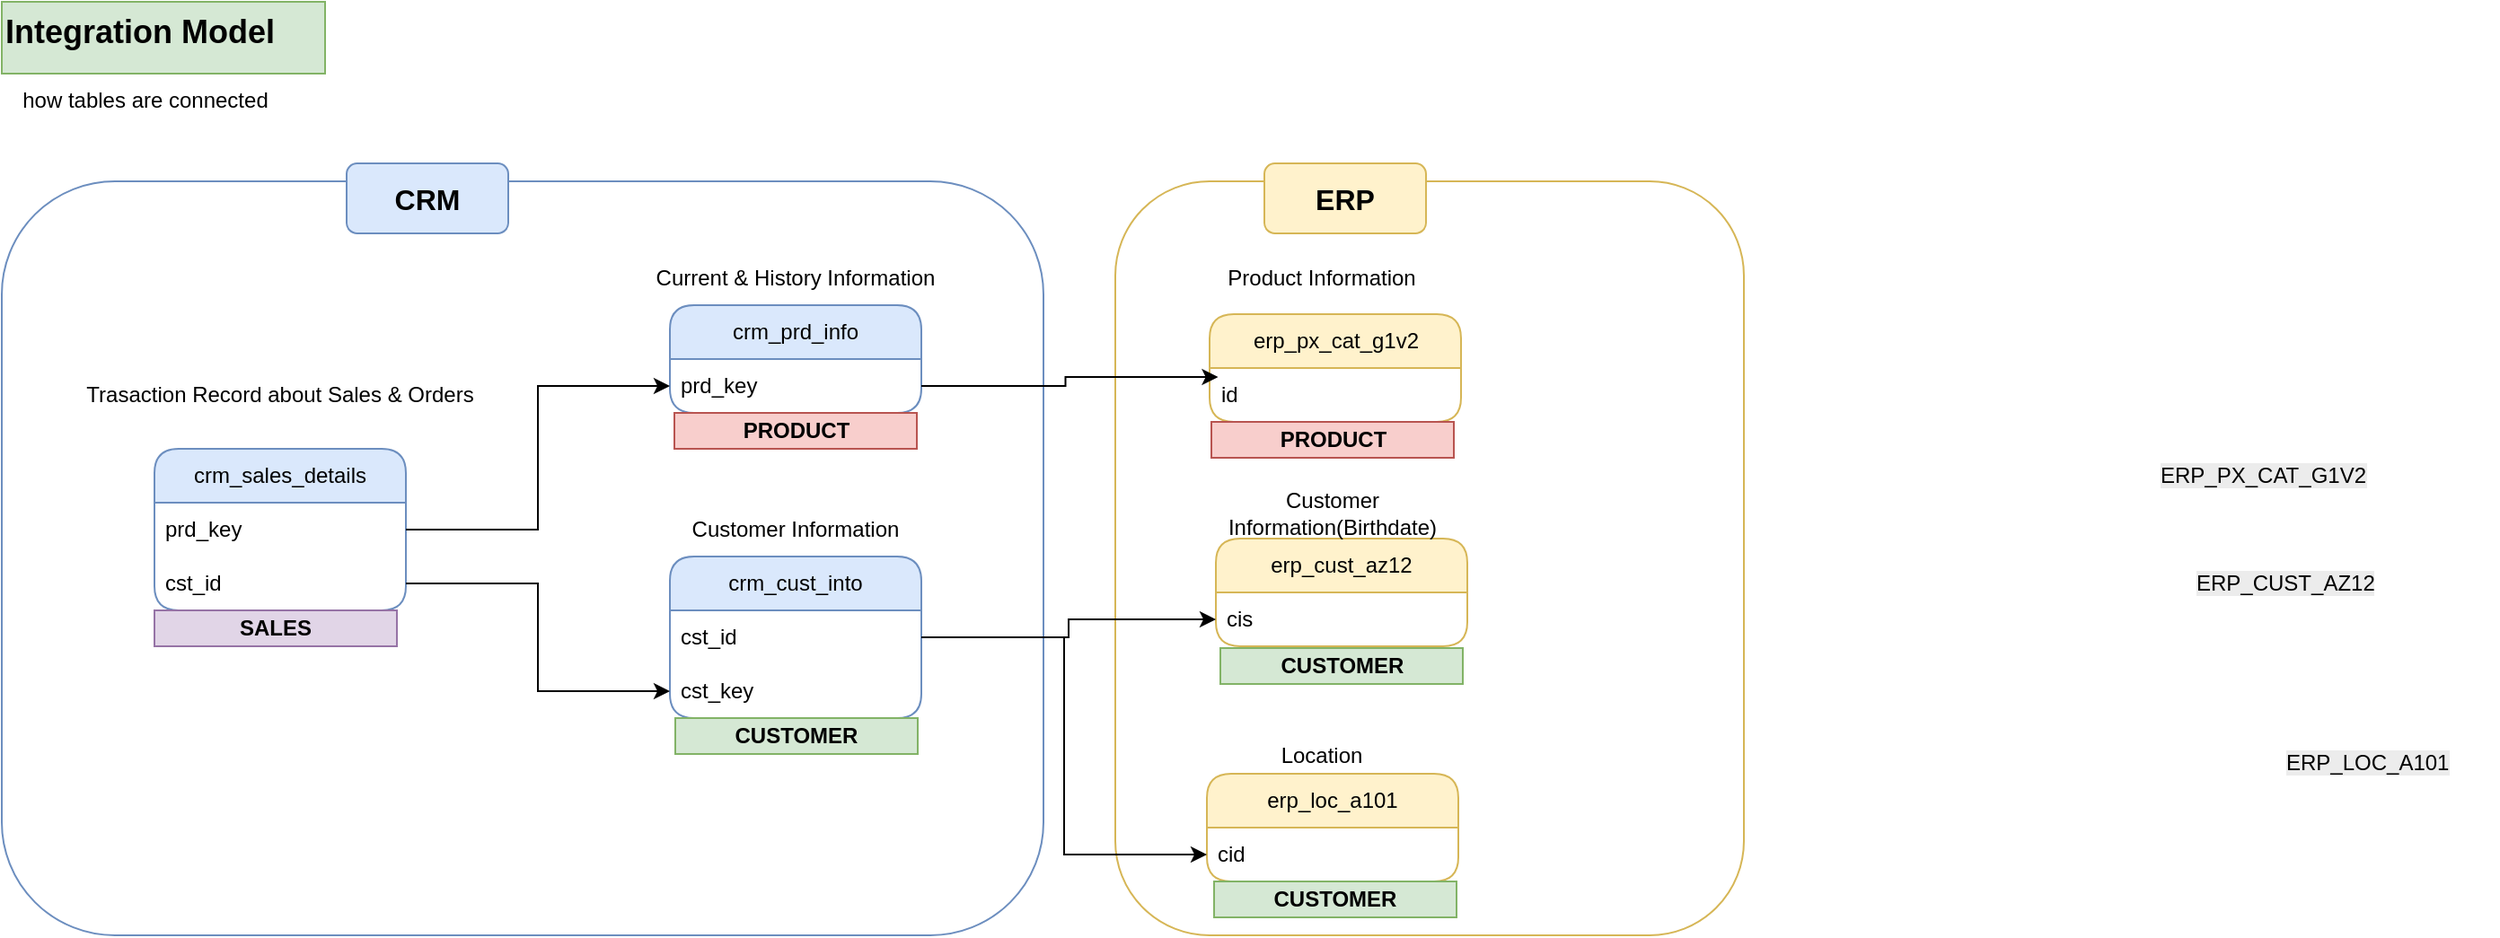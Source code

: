 <mxfile version="27.1.4">
  <diagram name="Page-1" id="qKVXsuO1Nwg4oygU0OHL">
    <mxGraphModel dx="1042" dy="622" grid="1" gridSize="10" guides="1" tooltips="1" connect="1" arrows="1" fold="1" page="1" pageScale="1" pageWidth="850" pageHeight="1100" math="0" shadow="0">
      <root>
        <mxCell id="0" />
        <mxCell id="1" parent="0" />
        <mxCell id="t4yh6UcqCazXpO0KiAd9-9" value="&lt;font style=&quot;font-size: 18px;&quot;&gt;&lt;b&gt;Integration Model&lt;/b&gt;&lt;/font&gt;" style="text;html=1;whiteSpace=wrap;overflow=hidden;rounded=0;fillColor=#d5e8d4;strokeColor=#82b366;" parent="1" vertex="1">
          <mxGeometry x="10" y="20" width="180" height="40" as="geometry" />
        </mxCell>
        <mxCell id="t4yh6UcqCazXpO0KiAd9-10" value="how tables are connected" style="text;html=1;align=center;verticalAlign=middle;whiteSpace=wrap;rounded=0;" parent="1" vertex="1">
          <mxGeometry x="10" y="60" width="160" height="30" as="geometry" />
        </mxCell>
        <mxCell id="t4yh6UcqCazXpO0KiAd9-33" value="" style="rounded=1;whiteSpace=wrap;html=1;fillColor=none;strokeColor=#6c8ebf;" parent="1" vertex="1">
          <mxGeometry x="10" y="120" width="580" height="420" as="geometry" />
        </mxCell>
        <mxCell id="t4yh6UcqCazXpO0KiAd9-35" value="" style="rounded=1;whiteSpace=wrap;html=1;fillColor=none;strokeColor=#d6b656;" parent="1" vertex="1">
          <mxGeometry x="630" y="120" width="350" height="420" as="geometry" />
        </mxCell>
        <mxCell id="kOy_HlcROAASDkzcJcEq-38" value="&lt;div&gt;Trasaction Record about Sales &amp;amp; Orders&lt;/div&gt;" style="text;html=1;align=center;verticalAlign=middle;whiteSpace=wrap;rounded=0;" vertex="1" parent="1">
          <mxGeometry x="30" y="224" width="270" height="30" as="geometry" />
        </mxCell>
        <mxCell id="kOy_HlcROAASDkzcJcEq-39" value="crm_cust_into" style="swimlane;fontStyle=0;childLayout=stackLayout;horizontal=1;startSize=30;horizontalStack=0;resizeParent=1;resizeParentMax=0;resizeLast=0;collapsible=1;marginBottom=0;whiteSpace=wrap;html=1;fillColor=#dae8fc;strokeColor=#6c8ebf;rounded=1;" vertex="1" parent="1">
          <mxGeometry x="382" y="329" width="140" height="90" as="geometry" />
        </mxCell>
        <mxCell id="kOy_HlcROAASDkzcJcEq-40" value="&lt;div&gt;cst_id&lt;/div&gt;" style="text;strokeColor=none;fillColor=none;align=left;verticalAlign=middle;spacingLeft=4;spacingRight=4;overflow=hidden;points=[[0,0.5],[1,0.5]];portConstraint=eastwest;rotatable=0;whiteSpace=wrap;html=1;" vertex="1" parent="kOy_HlcROAASDkzcJcEq-39">
          <mxGeometry y="30" width="140" height="30" as="geometry" />
        </mxCell>
        <mxCell id="kOy_HlcROAASDkzcJcEq-41" value="cst_key" style="text;strokeColor=none;fillColor=none;align=left;verticalAlign=middle;spacingLeft=4;spacingRight=4;overflow=hidden;points=[[0,0.5],[1,0.5]];portConstraint=eastwest;rotatable=0;whiteSpace=wrap;html=1;" vertex="1" parent="kOy_HlcROAASDkzcJcEq-39">
          <mxGeometry y="60" width="140" height="30" as="geometry" />
        </mxCell>
        <mxCell id="kOy_HlcROAASDkzcJcEq-42" value="crm_prd_info" style="swimlane;fontStyle=0;childLayout=stackLayout;horizontal=1;startSize=30;horizontalStack=0;resizeParent=1;resizeParentMax=0;resizeLast=0;collapsible=1;marginBottom=0;whiteSpace=wrap;html=1;fillColor=#dae8fc;strokeColor=#6c8ebf;rounded=1;" vertex="1" parent="1">
          <mxGeometry x="382" y="189" width="140" height="60" as="geometry" />
        </mxCell>
        <mxCell id="kOy_HlcROAASDkzcJcEq-43" value="&lt;div&gt;prd_key&lt;/div&gt;" style="text;strokeColor=none;fillColor=none;align=left;verticalAlign=middle;spacingLeft=4;spacingRight=4;overflow=hidden;points=[[0,0.5],[1,0.5]];portConstraint=eastwest;rotatable=0;whiteSpace=wrap;html=1;" vertex="1" parent="kOy_HlcROAASDkzcJcEq-42">
          <mxGeometry y="30" width="140" height="30" as="geometry" />
        </mxCell>
        <mxCell id="kOy_HlcROAASDkzcJcEq-44" value="Current &amp;amp; History Information" style="text;html=1;align=center;verticalAlign=middle;whiteSpace=wrap;rounded=0;" vertex="1" parent="1">
          <mxGeometry x="317" y="159" width="270" height="30" as="geometry" />
        </mxCell>
        <mxCell id="kOy_HlcROAASDkzcJcEq-45" value="crm_sales_details" style="swimlane;fontStyle=0;childLayout=stackLayout;horizontal=1;startSize=30;horizontalStack=0;resizeParent=1;resizeParentMax=0;resizeLast=0;collapsible=1;marginBottom=0;whiteSpace=wrap;html=1;fillColor=#dae8fc;strokeColor=#6c8ebf;rounded=1;" vertex="1" parent="1">
          <mxGeometry x="95" y="269" width="140" height="90" as="geometry" />
        </mxCell>
        <mxCell id="kOy_HlcROAASDkzcJcEq-46" value="&lt;div&gt;prd_key&lt;/div&gt;" style="text;strokeColor=none;fillColor=none;align=left;verticalAlign=middle;spacingLeft=4;spacingRight=4;overflow=hidden;points=[[0,0.5],[1,0.5]];portConstraint=eastwest;rotatable=0;whiteSpace=wrap;html=1;" vertex="1" parent="kOy_HlcROAASDkzcJcEq-45">
          <mxGeometry y="30" width="140" height="30" as="geometry" />
        </mxCell>
        <mxCell id="kOy_HlcROAASDkzcJcEq-47" value="&lt;div&gt;cst_id&lt;/div&gt;" style="text;strokeColor=none;fillColor=none;align=left;verticalAlign=middle;spacingLeft=4;spacingRight=4;overflow=hidden;points=[[0,0.5],[1,0.5]];portConstraint=eastwest;rotatable=0;whiteSpace=wrap;html=1;" vertex="1" parent="kOy_HlcROAASDkzcJcEq-45">
          <mxGeometry y="60" width="140" height="30" as="geometry" />
        </mxCell>
        <mxCell id="kOy_HlcROAASDkzcJcEq-50" value="erp_cust_az12" style="swimlane;fontStyle=0;childLayout=stackLayout;horizontal=1;startSize=30;horizontalStack=0;resizeParent=1;resizeParentMax=0;resizeLast=0;collapsible=1;marginBottom=0;whiteSpace=wrap;html=1;fillColor=#fff2cc;strokeColor=#d6b656;rounded=1;" vertex="1" parent="1">
          <mxGeometry x="686" y="319" width="140" height="60" as="geometry" />
        </mxCell>
        <mxCell id="kOy_HlcROAASDkzcJcEq-51" value="&lt;div&gt;cis&lt;/div&gt;" style="text;strokeColor=none;fillColor=none;align=left;verticalAlign=middle;spacingLeft=4;spacingRight=4;overflow=hidden;points=[[0,0.5],[1,0.5]];portConstraint=eastwest;rotatable=0;whiteSpace=wrap;html=1;" vertex="1" parent="kOy_HlcROAASDkzcJcEq-50">
          <mxGeometry y="30" width="140" height="30" as="geometry" />
        </mxCell>
        <mxCell id="kOy_HlcROAASDkzcJcEq-52" value="Customer Information(Birthdate)" style="text;html=1;align=center;verticalAlign=middle;whiteSpace=wrap;rounded=0;" vertex="1" parent="1">
          <mxGeometry x="671" y="290" width="160" height="30" as="geometry" />
        </mxCell>
        <mxCell id="kOy_HlcROAASDkzcJcEq-53" value="erp_loc_a101" style="swimlane;fontStyle=0;childLayout=stackLayout;horizontal=1;startSize=30;horizontalStack=0;resizeParent=1;resizeParentMax=0;resizeLast=0;collapsible=1;marginBottom=0;whiteSpace=wrap;html=1;fillColor=#fff2cc;strokeColor=#d6b656;rounded=1;" vertex="1" parent="1">
          <mxGeometry x="681" y="450" width="140" height="60" as="geometry" />
        </mxCell>
        <mxCell id="kOy_HlcROAASDkzcJcEq-54" value="&lt;div&gt;cid&lt;/div&gt;" style="text;strokeColor=none;fillColor=none;align=left;verticalAlign=middle;spacingLeft=4;spacingRight=4;overflow=hidden;points=[[0,0.5],[1,0.5]];portConstraint=eastwest;rotatable=0;whiteSpace=wrap;html=1;" vertex="1" parent="kOy_HlcROAASDkzcJcEq-53">
          <mxGeometry y="30" width="140" height="30" as="geometry" />
        </mxCell>
        <mxCell id="kOy_HlcROAASDkzcJcEq-55" value="&lt;div&gt;Location&lt;/div&gt;" style="text;html=1;align=center;verticalAlign=middle;whiteSpace=wrap;rounded=0;" vertex="1" parent="1">
          <mxGeometry x="665" y="430" width="160" height="20" as="geometry" />
        </mxCell>
        <mxCell id="kOy_HlcROAASDkzcJcEq-56" value="erp_px_cat_g1v2" style="swimlane;fontStyle=0;childLayout=stackLayout;horizontal=1;startSize=30;horizontalStack=0;resizeParent=1;resizeParentMax=0;resizeLast=0;collapsible=1;marginBottom=0;whiteSpace=wrap;html=1;fillColor=#fff2cc;strokeColor=#d6b656;rounded=1;" vertex="1" parent="1">
          <mxGeometry x="682.5" y="194" width="140" height="60" as="geometry" />
        </mxCell>
        <mxCell id="kOy_HlcROAASDkzcJcEq-57" value="&lt;div&gt;id&lt;/div&gt;" style="text;strokeColor=none;fillColor=none;align=left;verticalAlign=middle;spacingLeft=4;spacingRight=4;overflow=hidden;points=[[0,0.5],[1,0.5]];portConstraint=eastwest;rotatable=0;whiteSpace=wrap;html=1;" vertex="1" parent="kOy_HlcROAASDkzcJcEq-56">
          <mxGeometry y="30" width="140" height="30" as="geometry" />
        </mxCell>
        <mxCell id="kOy_HlcROAASDkzcJcEq-58" value="Product Information" style="text;html=1;align=center;verticalAlign=middle;whiteSpace=wrap;rounded=0;" vertex="1" parent="1">
          <mxGeometry x="665" y="159" width="160" height="30" as="geometry" />
        </mxCell>
        <mxCell id="kOy_HlcROAASDkzcJcEq-59" value="&lt;b&gt;&lt;font style=&quot;font-size: 16px;&quot;&gt;CRM&lt;/font&gt;&lt;/b&gt;" style="rounded=1;whiteSpace=wrap;html=1;fillColor=#dae8fc;strokeColor=#6c8ebf;" vertex="1" parent="1">
          <mxGeometry x="202" y="110" width="90" height="39" as="geometry" />
        </mxCell>
        <mxCell id="kOy_HlcROAASDkzcJcEq-60" value="&lt;b&gt;&lt;font style=&quot;font-size: 16px;&quot;&gt;ERP&lt;/font&gt;&lt;/b&gt;" style="rounded=1;whiteSpace=wrap;html=1;fillColor=#fff2cc;strokeColor=#d6b656;" vertex="1" parent="1">
          <mxGeometry x="713" y="110" width="90" height="39" as="geometry" />
        </mxCell>
        <mxCell id="kOy_HlcROAASDkzcJcEq-61" style="edgeStyle=orthogonalEdgeStyle;rounded=0;orthogonalLoop=1;jettySize=auto;html=1;" edge="1" parent="1" source="kOy_HlcROAASDkzcJcEq-40" target="kOy_HlcROAASDkzcJcEq-51">
          <mxGeometry relative="1" as="geometry" />
        </mxCell>
        <mxCell id="kOy_HlcROAASDkzcJcEq-63" style="edgeStyle=orthogonalEdgeStyle;rounded=0;orthogonalLoop=1;jettySize=auto;html=1;entryX=0;entryY=0.5;entryDx=0;entryDy=0;" edge="1" parent="1" source="kOy_HlcROAASDkzcJcEq-40" target="kOy_HlcROAASDkzcJcEq-54">
          <mxGeometry relative="1" as="geometry" />
        </mxCell>
        <mxCell id="kOy_HlcROAASDkzcJcEq-64" style="edgeStyle=orthogonalEdgeStyle;rounded=0;orthogonalLoop=1;jettySize=auto;html=1;entryX=0.034;entryY=0.167;entryDx=0;entryDy=0;entryPerimeter=0;" edge="1" parent="1" source="kOy_HlcROAASDkzcJcEq-43" target="kOy_HlcROAASDkzcJcEq-57">
          <mxGeometry relative="1" as="geometry" />
        </mxCell>
        <mxCell id="kOy_HlcROAASDkzcJcEq-67" style="edgeStyle=orthogonalEdgeStyle;rounded=0;orthogonalLoop=1;jettySize=auto;html=1;" edge="1" parent="1" source="kOy_HlcROAASDkzcJcEq-47" target="kOy_HlcROAASDkzcJcEq-41">
          <mxGeometry relative="1" as="geometry" />
        </mxCell>
        <mxCell id="kOy_HlcROAASDkzcJcEq-69" style="edgeStyle=orthogonalEdgeStyle;rounded=0;orthogonalLoop=1;jettySize=auto;html=1;entryX=0;entryY=0.5;entryDx=0;entryDy=0;" edge="1" parent="1" source="kOy_HlcROAASDkzcJcEq-46" target="kOy_HlcROAASDkzcJcEq-43">
          <mxGeometry relative="1" as="geometry" />
        </mxCell>
        <mxCell id="kOy_HlcROAASDkzcJcEq-70" value="Customer Information" style="text;html=1;align=center;verticalAlign=middle;whiteSpace=wrap;rounded=0;" vertex="1" parent="1">
          <mxGeometry x="317" y="299" width="270" height="30" as="geometry" />
        </mxCell>
        <mxCell id="kOy_HlcROAASDkzcJcEq-71" value="&lt;b&gt;CUSTOMER&lt;/b&gt;" style="text;html=1;strokeColor=#82b366;fillColor=#d5e8d4;align=center;verticalAlign=middle;whiteSpace=wrap;overflow=hidden;" vertex="1" parent="1">
          <mxGeometry x="385" y="419" width="135" height="20" as="geometry" />
        </mxCell>
        <mxCell id="kOy_HlcROAASDkzcJcEq-72" value="&lt;b&gt;PRODUCT&lt;/b&gt;" style="text;html=1;strokeColor=#b85450;fillColor=#f8cecc;align=center;verticalAlign=middle;whiteSpace=wrap;overflow=hidden;" vertex="1" parent="1">
          <mxGeometry x="384.5" y="249" width="135" height="20" as="geometry" />
        </mxCell>
        <mxCell id="kOy_HlcROAASDkzcJcEq-73" value="&lt;b&gt;PRODUCT&lt;/b&gt;" style="text;html=1;strokeColor=#b85450;fillColor=#f8cecc;align=center;verticalAlign=middle;whiteSpace=wrap;overflow=hidden;" vertex="1" parent="1">
          <mxGeometry x="683.5" y="254" width="135" height="20" as="geometry" />
        </mxCell>
        <mxCell id="kOy_HlcROAASDkzcJcEq-74" value="&lt;b&gt;CUSTOMER&lt;/b&gt;" style="text;html=1;strokeColor=#82b366;fillColor=#d5e8d4;align=center;verticalAlign=middle;whiteSpace=wrap;overflow=hidden;" vertex="1" parent="1">
          <mxGeometry x="688.5" y="380" width="135" height="20" as="geometry" />
        </mxCell>
        <mxCell id="kOy_HlcROAASDkzcJcEq-75" value="&lt;b&gt;CUSTOMER&lt;/b&gt;" style="text;html=1;strokeColor=#82b366;fillColor=#d5e8d4;align=center;verticalAlign=middle;whiteSpace=wrap;overflow=hidden;" vertex="1" parent="1">
          <mxGeometry x="685" y="510" width="135" height="20" as="geometry" />
        </mxCell>
        <mxCell id="kOy_HlcROAASDkzcJcEq-76" value="&lt;b&gt;SALES&lt;/b&gt;" style="text;html=1;strokeColor=#9673a6;fillColor=#e1d5e7;align=center;verticalAlign=middle;whiteSpace=wrap;overflow=hidden;" vertex="1" parent="1">
          <mxGeometry x="95" y="359" width="135" height="20" as="geometry" />
        </mxCell>
        <mxCell id="kOy_HlcROAASDkzcJcEq-78" value="&lt;span style=&quot;color: rgb(0, 0, 0); font-family: Helvetica; font-size: 12px; font-style: normal; font-variant-ligatures: normal; font-variant-caps: normal; font-weight: 400; letter-spacing: normal; orphans: 2; text-align: center; text-indent: 0px; text-transform: none; widows: 2; word-spacing: 0px; -webkit-text-stroke-width: 0px; white-space: normal; background-color: rgb(236, 236, 236); text-decoration-thickness: initial; text-decoration-style: initial; text-decoration-color: initial; display: inline !important; float: none;&quot;&gt;ERP_PX_CAT_G1V2&lt;/span&gt;" style="text;whiteSpace=wrap;html=1;" vertex="1" parent="1">
          <mxGeometry x="1210" y="270" width="150" height="40" as="geometry" />
        </mxCell>
        <mxCell id="kOy_HlcROAASDkzcJcEq-79" value="&lt;span style=&quot;color: rgb(0, 0, 0); font-family: Helvetica; font-size: 12px; font-style: normal; font-variant-ligatures: normal; font-variant-caps: normal; font-weight: 400; letter-spacing: normal; orphans: 2; text-align: center; text-indent: 0px; text-transform: none; widows: 2; word-spacing: 0px; -webkit-text-stroke-width: 0px; white-space: normal; background-color: rgb(236, 236, 236); text-decoration-thickness: initial; text-decoration-style: initial; text-decoration-color: initial; display: inline !important; float: none;&quot;&gt;ERP_CUST_AZ12&lt;/span&gt;" style="text;whiteSpace=wrap;html=1;" vertex="1" parent="1">
          <mxGeometry x="1230" y="330" width="130" height="40" as="geometry" />
        </mxCell>
        <mxCell id="kOy_HlcROAASDkzcJcEq-80" value="&lt;span style=&quot;color: rgb(0, 0, 0); font-family: Helvetica; font-size: 12px; font-style: normal; font-variant-ligatures: normal; font-variant-caps: normal; font-weight: 400; letter-spacing: normal; orphans: 2; text-align: center; text-indent: 0px; text-transform: none; widows: 2; word-spacing: 0px; -webkit-text-stroke-width: 0px; white-space: normal; background-color: rgb(236, 236, 236); text-decoration-thickness: initial; text-decoration-style: initial; text-decoration-color: initial; display: inline !important; float: none;&quot;&gt;ERP_LOC_A101&lt;/span&gt;" style="text;whiteSpace=wrap;html=1;" vertex="1" parent="1">
          <mxGeometry x="1280" y="430" width="120" height="40" as="geometry" />
        </mxCell>
      </root>
    </mxGraphModel>
  </diagram>
</mxfile>
